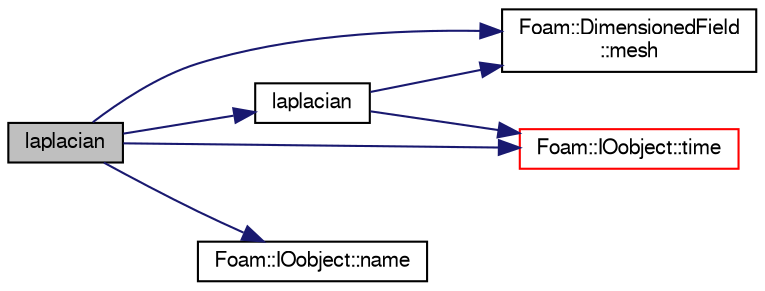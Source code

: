 digraph "laplacian"
{
  bgcolor="transparent";
  edge [fontname="FreeSans",fontsize="10",labelfontname="FreeSans",labelfontsize="10"];
  node [fontname="FreeSans",fontsize="10",shape=record];
  rankdir="LR";
  Node1108 [label="laplacian",height=0.2,width=0.4,color="black", fillcolor="grey75", style="filled", fontcolor="black"];
  Node1108 -> Node1109 [color="midnightblue",fontsize="10",style="solid",fontname="FreeSans"];
  Node1109 [label="laplacian",height=0.2,width=0.4,color="black",URL="$a21135.html#a05679b154654e47e9f1e2fbd2bc0bae0"];
  Node1109 -> Node1110 [color="midnightblue",fontsize="10",style="solid",fontname="FreeSans"];
  Node1110 [label="Foam::DimensionedField\l::mesh",height=0.2,width=0.4,color="black",URL="$a26390.html#a8f1110830348a1448a14ab5e3cf47e3b",tooltip="Return mesh. "];
  Node1109 -> Node1111 [color="midnightblue",fontsize="10",style="solid",fontname="FreeSans"];
  Node1111 [label="Foam::IOobject::time",height=0.2,width=0.4,color="red",URL="$a26142.html#a1ed86245b170b9f651f62650b1827500",tooltip="Return time. "];
  Node1108 -> Node1110 [color="midnightblue",fontsize="10",style="solid",fontname="FreeSans"];
  Node1108 -> Node1113 [color="midnightblue",fontsize="10",style="solid",fontname="FreeSans"];
  Node1113 [label="Foam::IOobject::name",height=0.2,width=0.4,color="black",URL="$a26142.html#acc80e00a8ac919288fb55bd14cc88bf6",tooltip="Return name. "];
  Node1108 -> Node1111 [color="midnightblue",fontsize="10",style="solid",fontname="FreeSans"];
}
